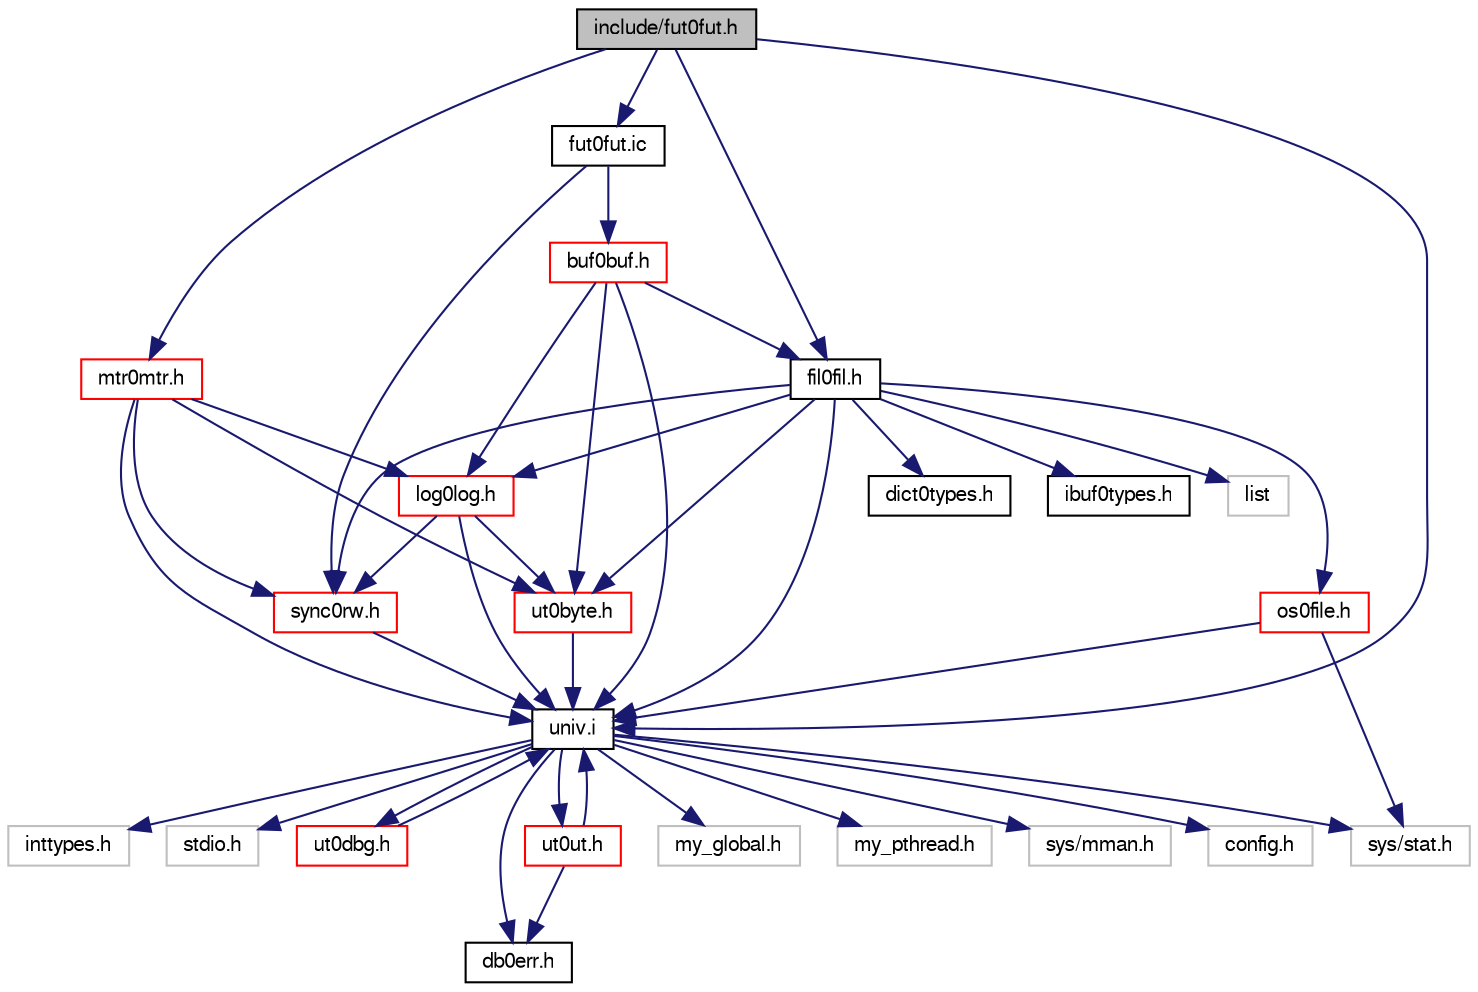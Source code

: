 digraph "include/fut0fut.h"
{
  bgcolor="transparent";
  edge [fontname="FreeSans",fontsize="10",labelfontname="FreeSans",labelfontsize="10"];
  node [fontname="FreeSans",fontsize="10",shape=record];
  Node1 [label="include/fut0fut.h",height=0.2,width=0.4,color="black", fillcolor="grey75", style="filled" fontcolor="black"];
  Node1 -> Node2 [color="midnightblue",fontsize="10",style="solid",fontname="FreeSans"];
  Node2 [label="univ.i",height=0.2,width=0.4,color="black",URL="$univ_8i.html"];
  Node2 -> Node3 [color="midnightblue",fontsize="10",style="solid",fontname="FreeSans"];
  Node3 [label="my_global.h",height=0.2,width=0.4,color="grey75"];
  Node2 -> Node4 [color="midnightblue",fontsize="10",style="solid",fontname="FreeSans"];
  Node4 [label="my_pthread.h",height=0.2,width=0.4,color="grey75"];
  Node2 -> Node5 [color="midnightblue",fontsize="10",style="solid",fontname="FreeSans"];
  Node5 [label="sys/stat.h",height=0.2,width=0.4,color="grey75"];
  Node2 -> Node6 [color="midnightblue",fontsize="10",style="solid",fontname="FreeSans"];
  Node6 [label="sys/mman.h",height=0.2,width=0.4,color="grey75"];
  Node2 -> Node7 [color="midnightblue",fontsize="10",style="solid",fontname="FreeSans"];
  Node7 [label="config.h",height=0.2,width=0.4,color="grey75"];
  Node2 -> Node8 [color="midnightblue",fontsize="10",style="solid",fontname="FreeSans"];
  Node8 [label="inttypes.h",height=0.2,width=0.4,color="grey75"];
  Node2 -> Node9 [color="midnightblue",fontsize="10",style="solid",fontname="FreeSans"];
  Node9 [label="stdio.h",height=0.2,width=0.4,color="grey75"];
  Node2 -> Node10 [color="midnightblue",fontsize="10",style="solid",fontname="FreeSans"];
  Node10 [label="ut0dbg.h",height=0.2,width=0.4,color="red",URL="$ut0dbg_8h.html"];
  Node10 -> Node2 [color="midnightblue",fontsize="10",style="solid",fontname="FreeSans"];
  Node2 -> Node11 [color="midnightblue",fontsize="10",style="solid",fontname="FreeSans"];
  Node11 [label="ut0ut.h",height=0.2,width=0.4,color="red",URL="$ut0ut_8h.html"];
  Node11 -> Node2 [color="midnightblue",fontsize="10",style="solid",fontname="FreeSans"];
  Node11 -> Node12 [color="midnightblue",fontsize="10",style="solid",fontname="FreeSans"];
  Node12 [label="db0err.h",height=0.2,width=0.4,color="black",URL="$db0err_8h.html"];
  Node2 -> Node12 [color="midnightblue",fontsize="10",style="solid",fontname="FreeSans"];
  Node1 -> Node13 [color="midnightblue",fontsize="10",style="solid",fontname="FreeSans"];
  Node13 [label="fil0fil.h",height=0.2,width=0.4,color="black",URL="$fil0fil_8h.html"];
  Node13 -> Node2 [color="midnightblue",fontsize="10",style="solid",fontname="FreeSans"];
  Node13 -> Node14 [color="midnightblue",fontsize="10",style="solid",fontname="FreeSans"];
  Node14 [label="dict0types.h",height=0.2,width=0.4,color="black",URL="$dict0types_8h.html"];
  Node13 -> Node15 [color="midnightblue",fontsize="10",style="solid",fontname="FreeSans"];
  Node15 [label="ut0byte.h",height=0.2,width=0.4,color="red",URL="$ut0byte_8h.html"];
  Node15 -> Node2 [color="midnightblue",fontsize="10",style="solid",fontname="FreeSans"];
  Node13 -> Node16 [color="midnightblue",fontsize="10",style="solid",fontname="FreeSans"];
  Node16 [label="os0file.h",height=0.2,width=0.4,color="red",URL="$os0file_8h.html"];
  Node16 -> Node2 [color="midnightblue",fontsize="10",style="solid",fontname="FreeSans"];
  Node16 -> Node5 [color="midnightblue",fontsize="10",style="solid",fontname="FreeSans"];
  Node13 -> Node17 [color="midnightblue",fontsize="10",style="solid",fontname="FreeSans"];
  Node17 [label="sync0rw.h",height=0.2,width=0.4,color="red",URL="$sync0rw_8h.html"];
  Node17 -> Node2 [color="midnightblue",fontsize="10",style="solid",fontname="FreeSans"];
  Node13 -> Node18 [color="midnightblue",fontsize="10",style="solid",fontname="FreeSans"];
  Node18 [label="ibuf0types.h",height=0.2,width=0.4,color="black",URL="$ibuf0types_8h.html"];
  Node13 -> Node19 [color="midnightblue",fontsize="10",style="solid",fontname="FreeSans"];
  Node19 [label="log0log.h",height=0.2,width=0.4,color="red",URL="$log0log_8h.html"];
  Node19 -> Node2 [color="midnightblue",fontsize="10",style="solid",fontname="FreeSans"];
  Node19 -> Node15 [color="midnightblue",fontsize="10",style="solid",fontname="FreeSans"];
  Node19 -> Node17 [color="midnightblue",fontsize="10",style="solid",fontname="FreeSans"];
  Node13 -> Node20 [color="midnightblue",fontsize="10",style="solid",fontname="FreeSans"];
  Node20 [label="list",height=0.2,width=0.4,color="grey75"];
  Node1 -> Node21 [color="midnightblue",fontsize="10",style="solid",fontname="FreeSans"];
  Node21 [label="mtr0mtr.h",height=0.2,width=0.4,color="red",URL="$mtr0mtr_8h.html"];
  Node21 -> Node2 [color="midnightblue",fontsize="10",style="solid",fontname="FreeSans"];
  Node21 -> Node17 [color="midnightblue",fontsize="10",style="solid",fontname="FreeSans"];
  Node21 -> Node15 [color="midnightblue",fontsize="10",style="solid",fontname="FreeSans"];
  Node21 -> Node19 [color="midnightblue",fontsize="10",style="solid",fontname="FreeSans"];
  Node1 -> Node22 [color="midnightblue",fontsize="10",style="solid",fontname="FreeSans"];
  Node22 [label="fut0fut.ic",height=0.2,width=0.4,color="black",URL="$fut0fut_8ic.html"];
  Node22 -> Node17 [color="midnightblue",fontsize="10",style="solid",fontname="FreeSans"];
  Node22 -> Node23 [color="midnightblue",fontsize="10",style="solid",fontname="FreeSans"];
  Node23 [label="buf0buf.h",height=0.2,width=0.4,color="red",URL="$buf0buf_8h.html"];
  Node23 -> Node2 [color="midnightblue",fontsize="10",style="solid",fontname="FreeSans"];
  Node23 -> Node13 [color="midnightblue",fontsize="10",style="solid",fontname="FreeSans"];
  Node23 -> Node15 [color="midnightblue",fontsize="10",style="solid",fontname="FreeSans"];
  Node23 -> Node19 [color="midnightblue",fontsize="10",style="solid",fontname="FreeSans"];
}
